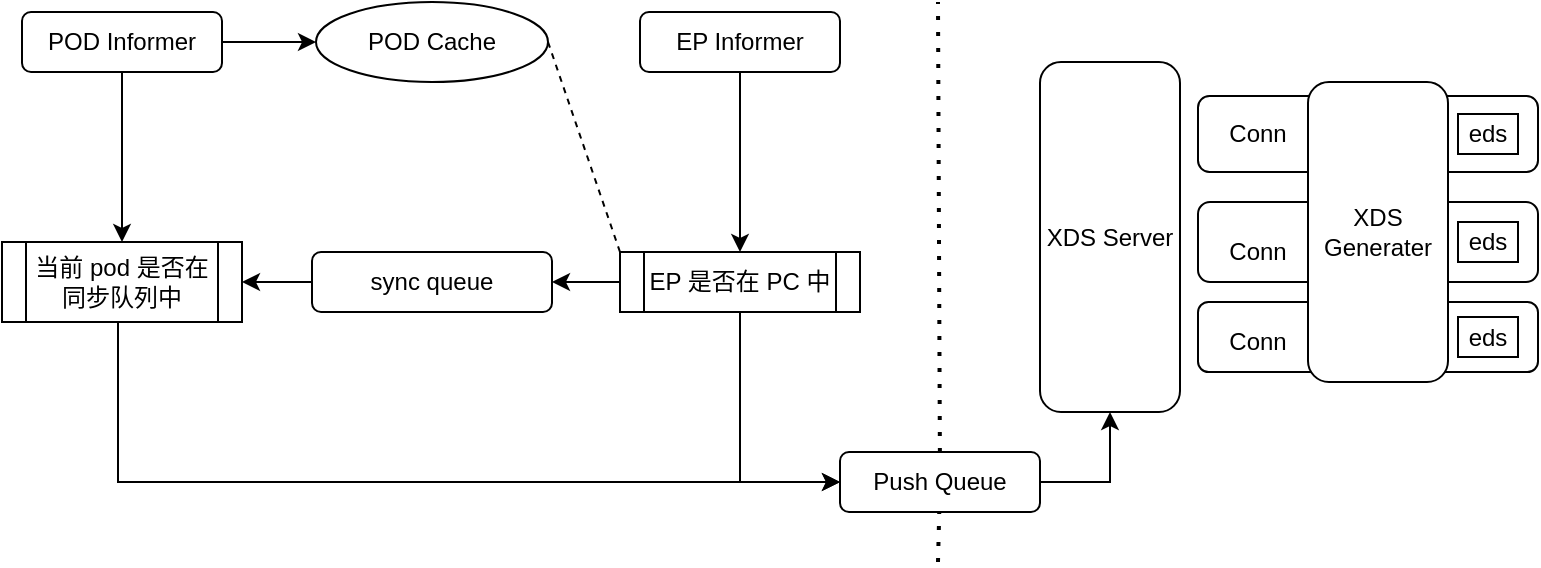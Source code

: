 <mxfile version="21.6.2" type="github">
  <diagram name="第 1 页" id="V9RR9HZRRGcWbTIDjm5j">
    <mxGraphModel dx="954" dy="615" grid="1" gridSize="10" guides="1" tooltips="1" connect="1" arrows="1" fold="1" page="1" pageScale="1" pageWidth="827" pageHeight="1169" math="0" shadow="0">
      <root>
        <mxCell id="0" />
        <mxCell id="1" parent="0" />
        <mxCell id="cus_bGk6iszRSvrOZf_j-21" style="edgeStyle=orthogonalEdgeStyle;rounded=0;orthogonalLoop=1;jettySize=auto;html=1;exitX=0.5;exitY=1;exitDx=0;exitDy=0;" edge="1" parent="1" source="cus_bGk6iszRSvrOZf_j-1" target="cus_bGk6iszRSvrOZf_j-20">
          <mxGeometry relative="1" as="geometry" />
        </mxCell>
        <mxCell id="cus_bGk6iszRSvrOZf_j-1" value="EP Informer" style="rounded=1;whiteSpace=wrap;html=1;" vertex="1" parent="1">
          <mxGeometry x="451" y="245" width="100" height="30" as="geometry" />
        </mxCell>
        <mxCell id="cus_bGk6iszRSvrOZf_j-10" style="edgeStyle=orthogonalEdgeStyle;rounded=0;orthogonalLoop=1;jettySize=auto;html=1;exitX=1;exitY=0.5;exitDx=0;exitDy=0;entryX=0;entryY=0.5;entryDx=0;entryDy=0;" edge="1" parent="1" source="cus_bGk6iszRSvrOZf_j-2" target="cus_bGk6iszRSvrOZf_j-3">
          <mxGeometry relative="1" as="geometry" />
        </mxCell>
        <mxCell id="cus_bGk6iszRSvrOZf_j-12" style="edgeStyle=orthogonalEdgeStyle;rounded=0;orthogonalLoop=1;jettySize=auto;html=1;exitX=0.5;exitY=1;exitDx=0;exitDy=0;entryX=0.5;entryY=0;entryDx=0;entryDy=0;" edge="1" parent="1" source="cus_bGk6iszRSvrOZf_j-2" target="cus_bGk6iszRSvrOZf_j-6">
          <mxGeometry relative="1" as="geometry" />
        </mxCell>
        <mxCell id="cus_bGk6iszRSvrOZf_j-2" value="POD Informer" style="rounded=1;whiteSpace=wrap;html=1;" vertex="1" parent="1">
          <mxGeometry x="142" y="245" width="100" height="30" as="geometry" />
        </mxCell>
        <mxCell id="cus_bGk6iszRSvrOZf_j-18" style="rounded=0;orthogonalLoop=1;jettySize=auto;html=1;exitX=1;exitY=0.5;exitDx=0;exitDy=0;entryX=0;entryY=0;entryDx=0;entryDy=0;endArrow=none;endFill=0;dashed=1;" edge="1" parent="1" source="cus_bGk6iszRSvrOZf_j-3" target="cus_bGk6iszRSvrOZf_j-20">
          <mxGeometry relative="1" as="geometry">
            <mxPoint x="390" y="365" as="targetPoint" />
          </mxGeometry>
        </mxCell>
        <mxCell id="cus_bGk6iszRSvrOZf_j-3" value="POD Cache" style="ellipse;whiteSpace=wrap;html=1;" vertex="1" parent="1">
          <mxGeometry x="289" y="240" width="116" height="40" as="geometry" />
        </mxCell>
        <mxCell id="cus_bGk6iszRSvrOZf_j-6" value="当前 pod 是否在同步队列中" style="shape=process;whiteSpace=wrap;html=1;backgroundOutline=1;" vertex="1" parent="1">
          <mxGeometry x="132" y="360" width="120" height="40" as="geometry" />
        </mxCell>
        <mxCell id="cus_bGk6iszRSvrOZf_j-13" style="edgeStyle=orthogonalEdgeStyle;rounded=0;orthogonalLoop=1;jettySize=auto;html=1;exitX=0;exitY=0.5;exitDx=0;exitDy=0;entryX=1;entryY=0.5;entryDx=0;entryDy=0;" edge="1" parent="1" source="cus_bGk6iszRSvrOZf_j-11" target="cus_bGk6iszRSvrOZf_j-6">
          <mxGeometry relative="1" as="geometry" />
        </mxCell>
        <mxCell id="cus_bGk6iszRSvrOZf_j-11" value="sync queue" style="rounded=1;whiteSpace=wrap;html=1;" vertex="1" parent="1">
          <mxGeometry x="287" y="365" width="120" height="30" as="geometry" />
        </mxCell>
        <mxCell id="cus_bGk6iszRSvrOZf_j-19" style="edgeStyle=orthogonalEdgeStyle;rounded=0;orthogonalLoop=1;jettySize=auto;html=1;exitX=0;exitY=0.5;exitDx=0;exitDy=0;entryX=1;entryY=0.5;entryDx=0;entryDy=0;" edge="1" parent="1" source="cus_bGk6iszRSvrOZf_j-20" target="cus_bGk6iszRSvrOZf_j-11">
          <mxGeometry relative="1" as="geometry">
            <mxPoint x="390" y="380" as="sourcePoint" />
          </mxGeometry>
        </mxCell>
        <mxCell id="cus_bGk6iszRSvrOZf_j-37" style="edgeStyle=orthogonalEdgeStyle;rounded=0;orthogonalLoop=1;jettySize=auto;html=1;exitX=0.5;exitY=1;exitDx=0;exitDy=0;entryX=0;entryY=0.5;entryDx=0;entryDy=0;" edge="1" parent="1" source="cus_bGk6iszRSvrOZf_j-20" target="cus_bGk6iszRSvrOZf_j-32">
          <mxGeometry relative="1" as="geometry" />
        </mxCell>
        <mxCell id="cus_bGk6iszRSvrOZf_j-20" value="EP 是否在 PC 中" style="shape=process;whiteSpace=wrap;html=1;backgroundOutline=1;" vertex="1" parent="1">
          <mxGeometry x="441" y="365" width="120" height="30" as="geometry" />
        </mxCell>
        <mxCell id="cus_bGk6iszRSvrOZf_j-33" style="edgeStyle=orthogonalEdgeStyle;rounded=0;orthogonalLoop=1;jettySize=auto;html=1;exitX=0.5;exitY=1;exitDx=0;exitDy=0;entryX=0;entryY=0.5;entryDx=0;entryDy=0;" edge="1" parent="1" target="cus_bGk6iszRSvrOZf_j-32">
          <mxGeometry relative="1" as="geometry">
            <mxPoint x="227" y="400" as="sourcePoint" />
            <mxPoint x="575" y="480" as="targetPoint" />
            <Array as="points">
              <mxPoint x="190" y="400" />
              <mxPoint x="190" y="480" />
            </Array>
          </mxGeometry>
        </mxCell>
        <mxCell id="cus_bGk6iszRSvrOZf_j-34" value="" style="endArrow=none;dashed=1;html=1;dashPattern=1 3;strokeWidth=2;rounded=0;" edge="1" parent="1" source="cus_bGk6iszRSvrOZf_j-32">
          <mxGeometry width="50" height="50" relative="1" as="geometry">
            <mxPoint x="600" y="520" as="sourcePoint" />
            <mxPoint x="600" y="240" as="targetPoint" />
          </mxGeometry>
        </mxCell>
        <mxCell id="cus_bGk6iszRSvrOZf_j-35" value="XDS Server" style="rounded=1;whiteSpace=wrap;html=1;" vertex="1" parent="1">
          <mxGeometry x="651" y="270" width="70" height="175" as="geometry" />
        </mxCell>
        <mxCell id="cus_bGk6iszRSvrOZf_j-38" value="" style="endArrow=none;dashed=1;html=1;dashPattern=1 3;strokeWidth=2;rounded=0;" edge="1" parent="1" target="cus_bGk6iszRSvrOZf_j-32">
          <mxGeometry width="50" height="50" relative="1" as="geometry">
            <mxPoint x="600" y="520" as="sourcePoint" />
            <mxPoint x="600" y="240" as="targetPoint" />
          </mxGeometry>
        </mxCell>
        <mxCell id="cus_bGk6iszRSvrOZf_j-40" style="edgeStyle=orthogonalEdgeStyle;rounded=0;orthogonalLoop=1;jettySize=auto;html=1;exitX=1;exitY=0.5;exitDx=0;exitDy=0;entryX=0.5;entryY=1;entryDx=0;entryDy=0;" edge="1" parent="1" source="cus_bGk6iszRSvrOZf_j-32" target="cus_bGk6iszRSvrOZf_j-35">
          <mxGeometry relative="1" as="geometry" />
        </mxCell>
        <mxCell id="cus_bGk6iszRSvrOZf_j-32" value="Push Queue" style="rounded=1;whiteSpace=wrap;html=1;" vertex="1" parent="1">
          <mxGeometry x="551" y="465" width="100" height="30" as="geometry" />
        </mxCell>
        <mxCell id="cus_bGk6iszRSvrOZf_j-41" value="" style="rounded=1;whiteSpace=wrap;html=1;" vertex="1" parent="1">
          <mxGeometry x="730" y="287" width="170" height="38" as="geometry" />
        </mxCell>
        <mxCell id="cus_bGk6iszRSvrOZf_j-43" value="" style="rounded=1;whiteSpace=wrap;html=1;" vertex="1" parent="1">
          <mxGeometry x="730" y="340" width="170" height="40" as="geometry" />
        </mxCell>
        <mxCell id="cus_bGk6iszRSvrOZf_j-45" value="" style="rounded=1;whiteSpace=wrap;html=1;" vertex="1" parent="1">
          <mxGeometry x="730" y="390" width="170" height="35" as="geometry" />
        </mxCell>
        <mxCell id="cus_bGk6iszRSvrOZf_j-46" value="XDS&lt;br&gt;Generater" style="rounded=1;whiteSpace=wrap;html=1;" vertex="1" parent="1">
          <mxGeometry x="785" y="280" width="70" height="150" as="geometry" />
        </mxCell>
        <mxCell id="cus_bGk6iszRSvrOZf_j-47" value="eds" style="rounded=0;whiteSpace=wrap;html=1;" vertex="1" parent="1">
          <mxGeometry x="860" y="296" width="30" height="20" as="geometry" />
        </mxCell>
        <mxCell id="cus_bGk6iszRSvrOZf_j-48" value="eds" style="rounded=0;whiteSpace=wrap;html=1;" vertex="1" parent="1">
          <mxGeometry x="860" y="350" width="30" height="20" as="geometry" />
        </mxCell>
        <mxCell id="cus_bGk6iszRSvrOZf_j-50" value="eds" style="rounded=0;whiteSpace=wrap;html=1;" vertex="1" parent="1">
          <mxGeometry x="860" y="397.5" width="30" height="20" as="geometry" />
        </mxCell>
        <mxCell id="cus_bGk6iszRSvrOZf_j-51" value="Conn" style="text;html=1;strokeColor=none;fillColor=none;align=center;verticalAlign=middle;whiteSpace=wrap;rounded=0;" vertex="1" parent="1">
          <mxGeometry x="730" y="291" width="60" height="30" as="geometry" />
        </mxCell>
        <mxCell id="cus_bGk6iszRSvrOZf_j-52" value="Conn" style="text;html=1;strokeColor=none;fillColor=none;align=center;verticalAlign=middle;whiteSpace=wrap;rounded=0;" vertex="1" parent="1">
          <mxGeometry x="730" y="350" width="60" height="30" as="geometry" />
        </mxCell>
        <mxCell id="cus_bGk6iszRSvrOZf_j-53" value="Conn" style="text;html=1;strokeColor=none;fillColor=none;align=center;verticalAlign=middle;whiteSpace=wrap;rounded=0;" vertex="1" parent="1">
          <mxGeometry x="730" y="395" width="60" height="30" as="geometry" />
        </mxCell>
      </root>
    </mxGraphModel>
  </diagram>
</mxfile>
